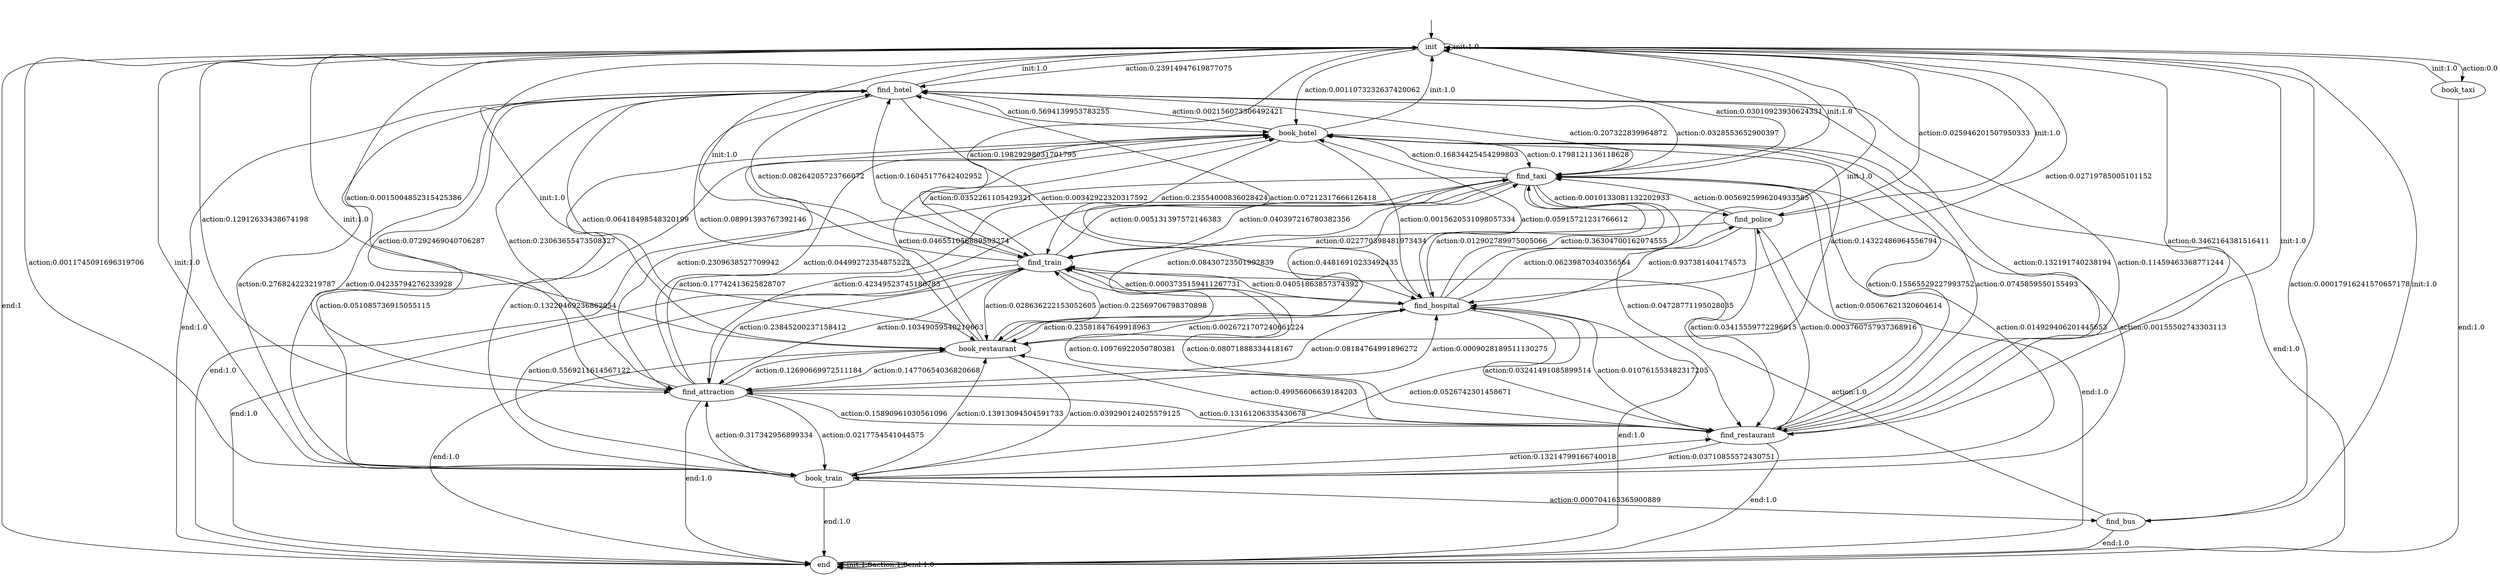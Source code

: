 digraph learned_mdp {
s0 [label="init"];
s1 [label="find_hotel"];
s2 [label="book_hotel"];
s3 [label="find_train"];
s4 [label="book_train"];
s5 [label="find_attraction"];
s6 [label="find_restaurant"];
s7 [label="book_restaurant"];
s8 [label="find_hospital"];
s9 [label="book_taxi"];
s10 [label="find_taxi"];
s11 [label="find_bus"];
s12 [label="find_police"];
s13 [label="end"];
s0 -> s0  [label="init:1.0"];
s0 -> s1  [label="action:0.23914947619877075"];
s0 -> s2  [label="action:0.0011073232637420062"];
s0 -> s3  [label="action:0.19829298031701795"];
s0 -> s4  [label="action:0.0011745091696319706"];
s0 -> s5  [label="action:0.12912633438674198"];
s0 -> s6  [label="action:0.3462164381516411"];
s0 -> s7  [label="action:0.0015004852315425386"];
s0 -> s8  [label="action:0.02719785005101152"];
s0 -> s9  [label="action:0.0"];
s0 -> s10  [label="action:0.03010923930624331"];
s0 -> s11  [label="action:0.00017916241570657178"];
s0 -> s12  [label="action:0.025946201507950333"];
s0 -> s13  [label="end:1"];
s1 -> s0  [label="init:1.0"];
s1 -> s2  [label="action:0.5694139953783255"];
s1 -> s3  [label="action:0.08264205723766072"];
s1 -> s4  [label="action:0.04235794276233928"];
s1 -> s5  [label="action:0.07292469040706287"];
s1 -> s6  [label="action:0.132191740238194"];
s1 -> s7  [label="action:0.06418498548320199"];
s1 -> s8  [label="action:0.00342922320317592"];
s1 -> s10  [label="action:0.0328553652900397"];
s1 -> s13 [label="end:1.0"];
s2 -> s0  [label="init:1.0"];
s2 -> s1  [label="action:0.002156073306492421"];
s2 -> s3  [label="action:0.23554000836028424"];
s2 -> s4  [label="action:0.051085736915055115"];
s2 -> s5  [label="action:0.2309638527709942"];
s2 -> s6  [label="action:0.15565529227993752"];
s2 -> s7  [label="action:0.14322486964556794"];
s2 -> s8  [label="action:0.0015620531098057334"];
s2 -> s10  [label="action:0.1798121136118628"];
s2 -> s13 [label="end:1.0"];
s3 -> s0  [label="init:1.0"];
s3 -> s1  [label="action:0.16045177642402952"];
s3 -> s2  [label="action:0.0352261105429321"];
s3 -> s4  [label="action:0.5569211614567122"];
s3 -> s5  [label="action:0.10349059540219663"];
s3 -> s6  [label="action:0.10976922050780381"];
s3 -> s7  [label="action:0.028636222153052605"];
s3 -> s8  [label="action:0.0003735159411267731"];
s3 -> s10  [label="action:0.005131397572146383"];
s3 -> s13 [label="end:1.0"];
s4 -> s0  [label="init:1.0"];
s4 -> s1  [label="action:0.276824223219787"];
s4 -> s2  [label="action:0.13229469236862954"];
s4 -> s5  [label="action:0.317342956899334"];
s4 -> s6  [label="action:0.13214799166740018"];
s4 -> s7  [label="action:0.13913094504591733"];
s4 -> s10  [label="action:0.00155502743303113"];
s4 -> s11  [label="action:0.000704163365900889"];
s4 -> s13 [label="end:1.0"];
s5 -> s0  [label="init:1.0"];
s5 -> s1  [label="action:0.23063655473508327"];
s5 -> s2  [label="action:0.04499272354875222"];
s5 -> s3  [label="action:0.23845200237158412"];
s5 -> s4  [label="action:0.0217754541044575"];
s5 -> s6  [label="action:0.15890961030561096"];
s5 -> s7  [label="action:0.12690669972511184"];
s5 -> s8  [label="action:0.0009028189511130275"];
s5 -> s10  [label="action:0.17742413625828707"];
s5 -> s13 [label="end:1.0"];
s6 -> s0  [label="init:1.0"];
s6 -> s1  [label="action:0.11459463368771244"];
s6 -> s2  [label="action:0.0745859550155493"];
s6 -> s3  [label="action:0.08071888334418167"];
s6 -> s4  [label="action:0.03710855572430751"];
s6 -> s5  [label="action:0.13161206335430678"];
s6 -> s7  [label="action:0.49956606639184203"];
s6 -> s8  [label="action:0.010761553482317205"];
s6 -> s10  [label="action:0.05067621320604614"];
s6 -> s12  [label="action:0.0003760757937368916"];
s6 -> s13 [label="end:1.0"];
s7 -> s0  [label="init:1.0"];
s7 -> s1  [label="action:0.08991393767392146"];
s7 -> s2  [label="action:0.046551056889593274"];
s7 -> s3  [label="action:0.22569706798370898"];
s7 -> s4  [label="action:0.039290124025579125"];
s7 -> s5  [label="action:0.14770654036820668"];
s7 -> s8  [label="action:0.0026721707240661224"];
s7 -> s10  [label="action:0.44816910233492435"];
s7 -> s13 [label="end:1.0"];
s8 -> s0  [label="init:1.0"];
s8 -> s1  [label="action:0.07212317666126418"];
s8 -> s2  [label="action:0.05915721231766612"];
s8 -> s3  [label="action:0.04051863857374392"];
s8 -> s4  [label="action:0.0526742301458671"];
s8 -> s5  [label="action:0.08184764991896272"];
s8 -> s6  [label="action:0.03241491085899514"];
s8 -> s7  [label="action:0.23581847649918963"];
s8 -> s10  [label="action:0.36304700162074555"];
s8 -> s12  [label="action:0.06239870340356564"];
s8 -> s13 [label="end:1.0"];
s9 -> s0  [label="init:1.0"];
s9 -> s13 [label="end:1.0"];
s10 -> s0  [label="init:1.0"];
s10 -> s1  [label="action:0.207322839964872"];
s10 -> s2  [label="action:0.16834425454299803"];
s10 -> s3  [label="action:0.040397216780382356"];
s10 -> s4  [label="action:0.014929406201445653"];
s10 -> s5  [label="action:0.42349523745186785"];
s10 -> s6  [label="action:0.04728771195028035"];
s10 -> s7  [label="action:0.08430723501992839"];
s10 -> s8  [label="action:0.012902789975005066"];
s10 -> s12  [label="action:0.0010133081132202933"];
s10 -> s13 [label="end:1.0"];
s11 -> s0  [label="init:1.0"];
s11 -> s3  [label="action:1.0"];
s11 -> s13 [label="end:1.0"];
s12 -> s0  [label="init:1.0"];
s12 -> s3  [label="action:0.022770398481973434"];
s12 -> s6  [label="action:0.03415559772296015"];
s12 -> s8  [label="action:0.937381404174573"];
s12 -> s10  [label="action:0.0056925996204933585"];
s12 -> s13 [label="end:1.0"];
s13 -> s13 [label="init:1.0"];
s13 -> s13  [label="action:1.0"];
s13 -> s13  [label="end:1.0"];
__start0 [label="", shape=none];
__start0 -> s0  [label=""];
}